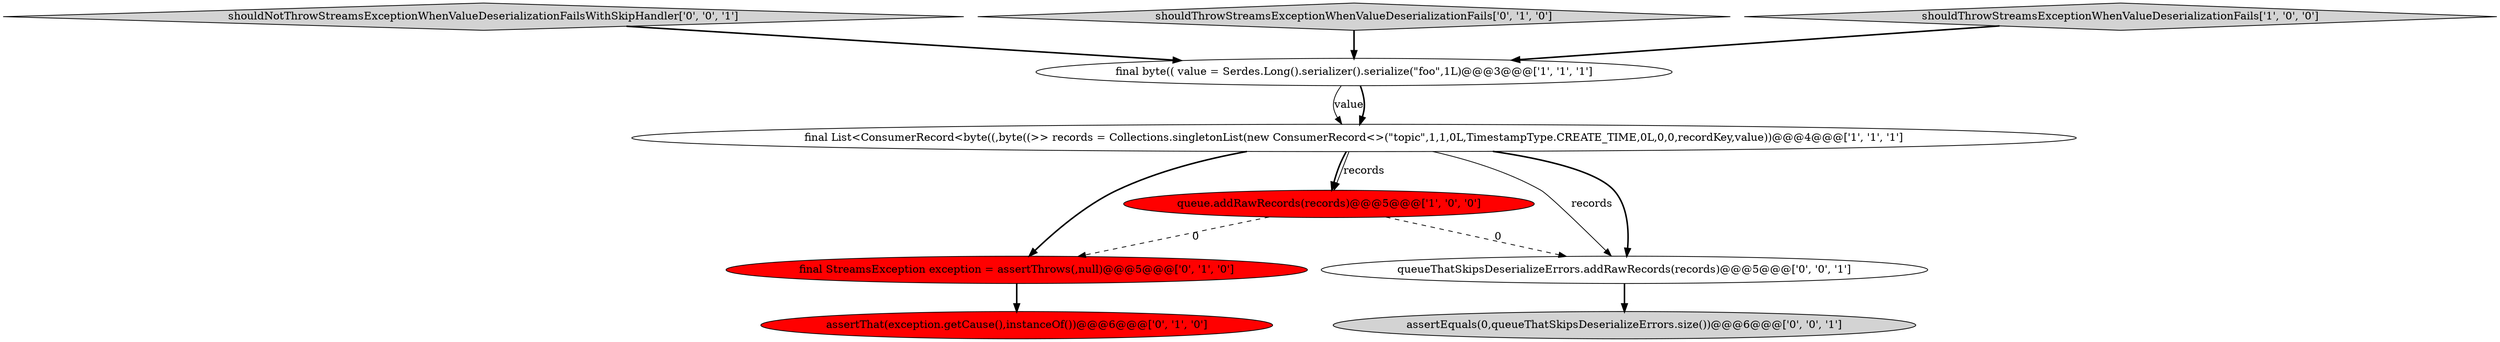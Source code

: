 digraph {
1 [style = filled, label = "final List<ConsumerRecord<byte((,byte((>> records = Collections.singletonList(new ConsumerRecord<>(\"topic\",1,1,0L,TimestampType.CREATE_TIME,0L,0,0,recordKey,value))@@@4@@@['1', '1', '1']", fillcolor = white, shape = ellipse image = "AAA0AAABBB1BBB"];
8 [style = filled, label = "shouldNotThrowStreamsExceptionWhenValueDeserializationFailsWithSkipHandler['0', '0', '1']", fillcolor = lightgray, shape = diamond image = "AAA0AAABBB3BBB"];
5 [style = filled, label = "shouldThrowStreamsExceptionWhenValueDeserializationFails['0', '1', '0']", fillcolor = lightgray, shape = diamond image = "AAA0AAABBB2BBB"];
6 [style = filled, label = "final StreamsException exception = assertThrows(,null)@@@5@@@['0', '1', '0']", fillcolor = red, shape = ellipse image = "AAA1AAABBB2BBB"];
7 [style = filled, label = "assertEquals(0,queueThatSkipsDeserializeErrors.size())@@@6@@@['0', '0', '1']", fillcolor = lightgray, shape = ellipse image = "AAA0AAABBB3BBB"];
2 [style = filled, label = "shouldThrowStreamsExceptionWhenValueDeserializationFails['1', '0', '0']", fillcolor = lightgray, shape = diamond image = "AAA0AAABBB1BBB"];
0 [style = filled, label = "final byte(( value = Serdes.Long().serializer().serialize(\"foo\",1L)@@@3@@@['1', '1', '1']", fillcolor = white, shape = ellipse image = "AAA0AAABBB1BBB"];
3 [style = filled, label = "queue.addRawRecords(records)@@@5@@@['1', '0', '0']", fillcolor = red, shape = ellipse image = "AAA1AAABBB1BBB"];
4 [style = filled, label = "assertThat(exception.getCause(),instanceOf())@@@6@@@['0', '1', '0']", fillcolor = red, shape = ellipse image = "AAA1AAABBB2BBB"];
9 [style = filled, label = "queueThatSkipsDeserializeErrors.addRawRecords(records)@@@5@@@['0', '0', '1']", fillcolor = white, shape = ellipse image = "AAA0AAABBB3BBB"];
1->3 [style = bold, label=""];
8->0 [style = bold, label=""];
1->3 [style = solid, label="records"];
6->4 [style = bold, label=""];
0->1 [style = solid, label="value"];
2->0 [style = bold, label=""];
1->6 [style = bold, label=""];
3->6 [style = dashed, label="0"];
5->0 [style = bold, label=""];
9->7 [style = bold, label=""];
3->9 [style = dashed, label="0"];
0->1 [style = bold, label=""];
1->9 [style = solid, label="records"];
1->9 [style = bold, label=""];
}
